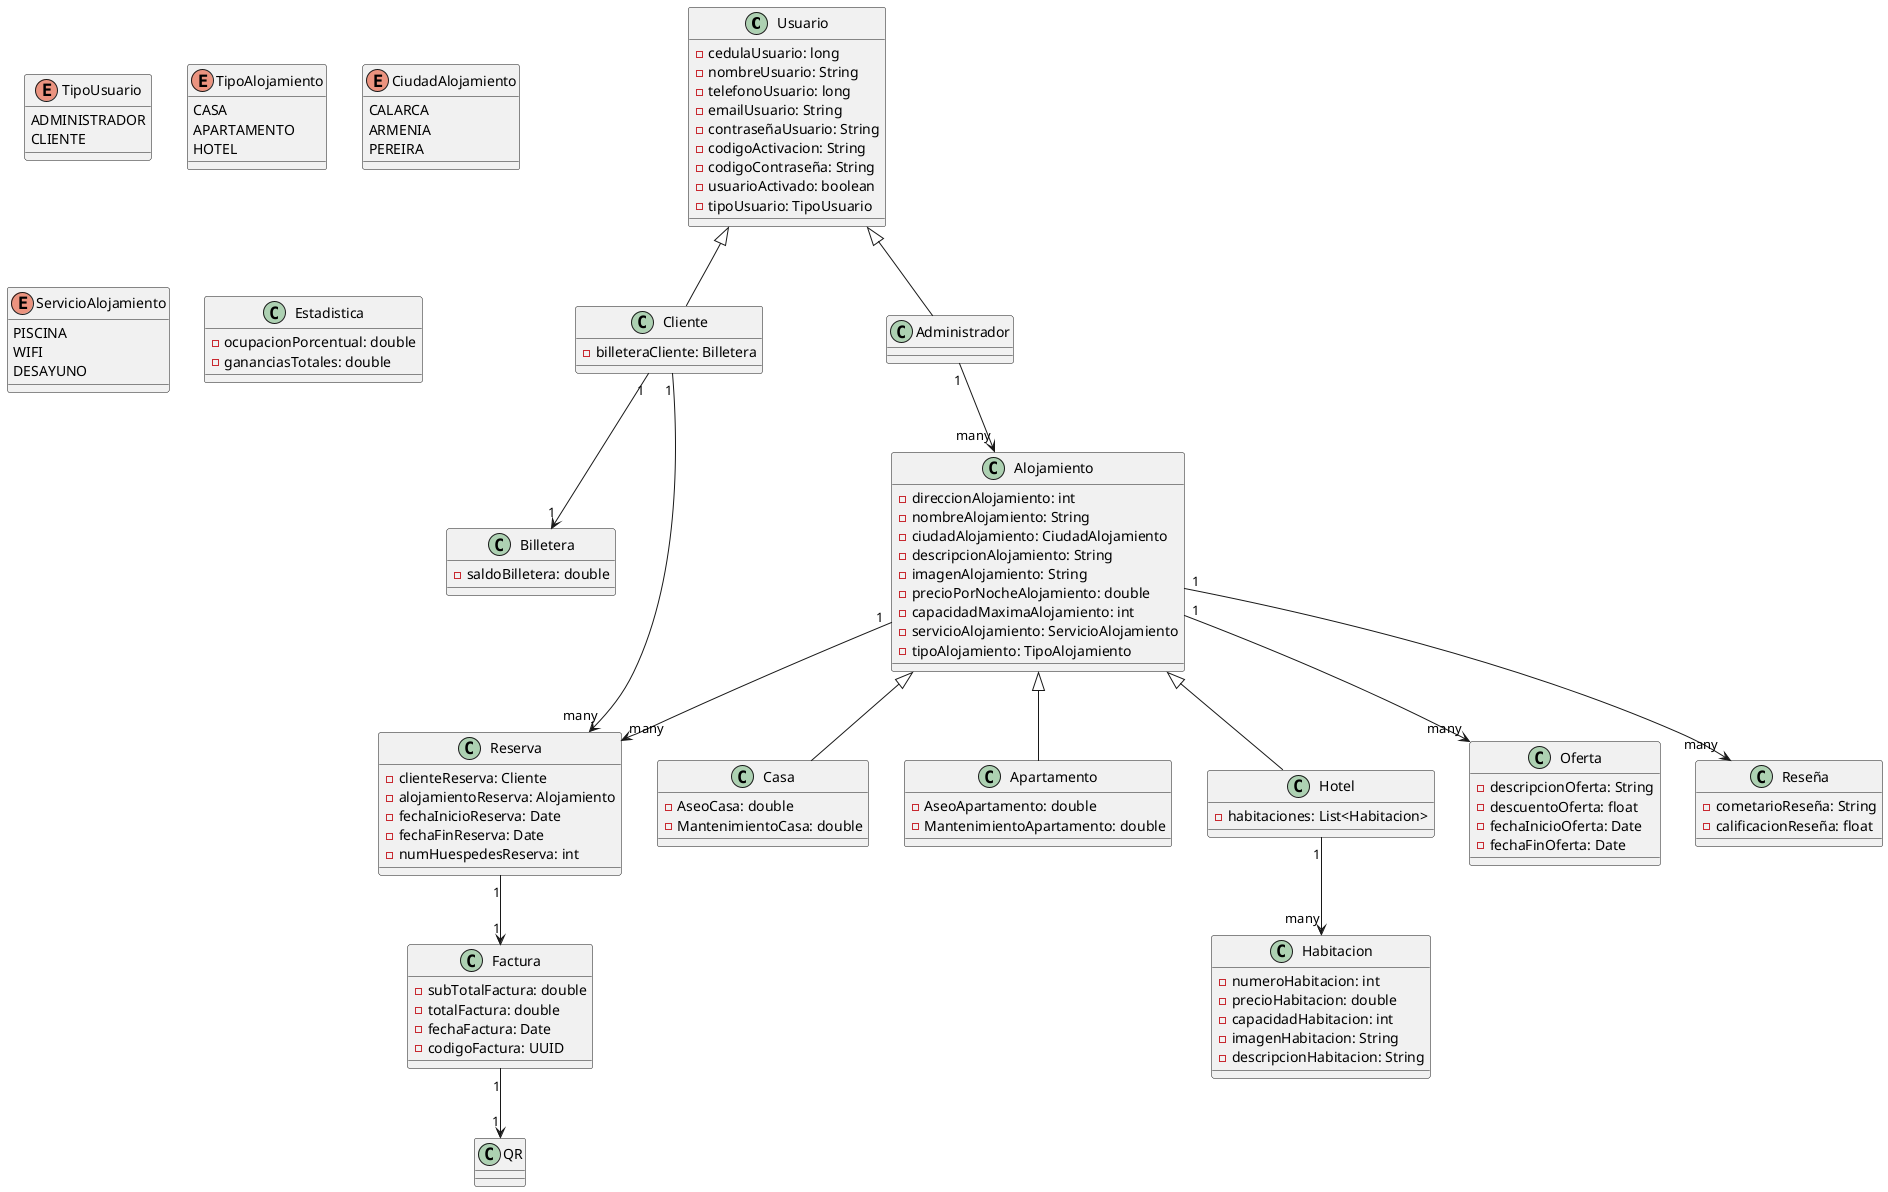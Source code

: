 @startuml
'https://plantuml.com/sequence-diagram

class Usuario {
    - cedulaUsuario: long
    - nombreUsuario: String
    - telefonoUsuario: long
    - emailUsuario: String
    - contraseñaUsuario: String
    - codigoActivacion: String
    - codigoContraseña: String
    - usuarioActivado: boolean
    - tipoUsuario: TipoUsuario
}

enum TipoUsuario {
    ADMINISTRADOR
    CLIENTE
}

class Cliente extends Usuario {
    - billeteraCliente: Billetera
}

class Administrador extends Usuario {
}

class Alojamiento {
    - direccionAlojamiento: int
    - nombreAlojamiento: String
    - ciudadAlojamiento: CiudadAlojamiento
    - descripcionAlojamiento: String
    - imagenAlojamiento: String
    - precioPorNocheAlojamiento: double
    - capacidadMaximaAlojamiento: int
    - servicioAlojamiento: ServicioAlojamiento
    - tipoAlojamiento: TipoAlojamiento
}

enum TipoAlojamiento {
    CASA
    APARTAMENTO
    HOTEL
}

enum CiudadAlojamiento {
    CALARCA
    ARMENIA
    PEREIRA
}

enum ServicioAlojamiento {
    PISCINA
    WIFI
    DESAYUNO
}

class Casa extends Alojamiento {
    - AseoCasa: double
    - MantenimientoCasa: double
}

class Apartamento extends Alojamiento {
    - AseoApartamento: double
    - MantenimientoApartamento: double
}

class Hotel extends Alojamiento {
    - habitaciones: List<Habitacion>
}

class Habitacion {
    - numeroHabitacion: int
    - precioHabitacion: double
    - capacidadHabitacion: int
    - imagenHabitacion: String
    - descripcionHabitacion: String
}

class Billetera {
    - saldoBilletera: double
}

class Reserva {
    - clienteReserva: Cliente
    - alojamientoReserva: Alojamiento
    - fechaInicioReserva: Date
    - fechaFinReserva: Date
    - numHuespedesReserva: int
}

class Factura {
    - subTotalFactura: double
    - totalFactura: double
    - fechaFactura: Date
    - codigoFactura: UUID
}

class Oferta {
    - descripcionOferta: String
    - descuentoOferta: float
    - fechaInicioOferta: Date
    - fechaFinOferta: Date
}

class Estadistica {
    - ocupacionPorcentual: double
    - gananciasTotales: double
}

class Reseña {
    - cometarioReseña: String
    - calificacionReseña: float
}

class QR {
}

Cliente "1" --> "1" Billetera
Administrador "1" --> "many" Alojamiento
Cliente "1" --> "many" Reserva
Alojamiento "1" --> "many" Oferta
Alojamiento "1" --> "many" Reseña
Alojamiento "1" --> "many" Reserva
Reserva "1" --> "1" Factura
Factura "1" --> "1" QR
Hotel "1" --> "many" Habitacion

@enduml
